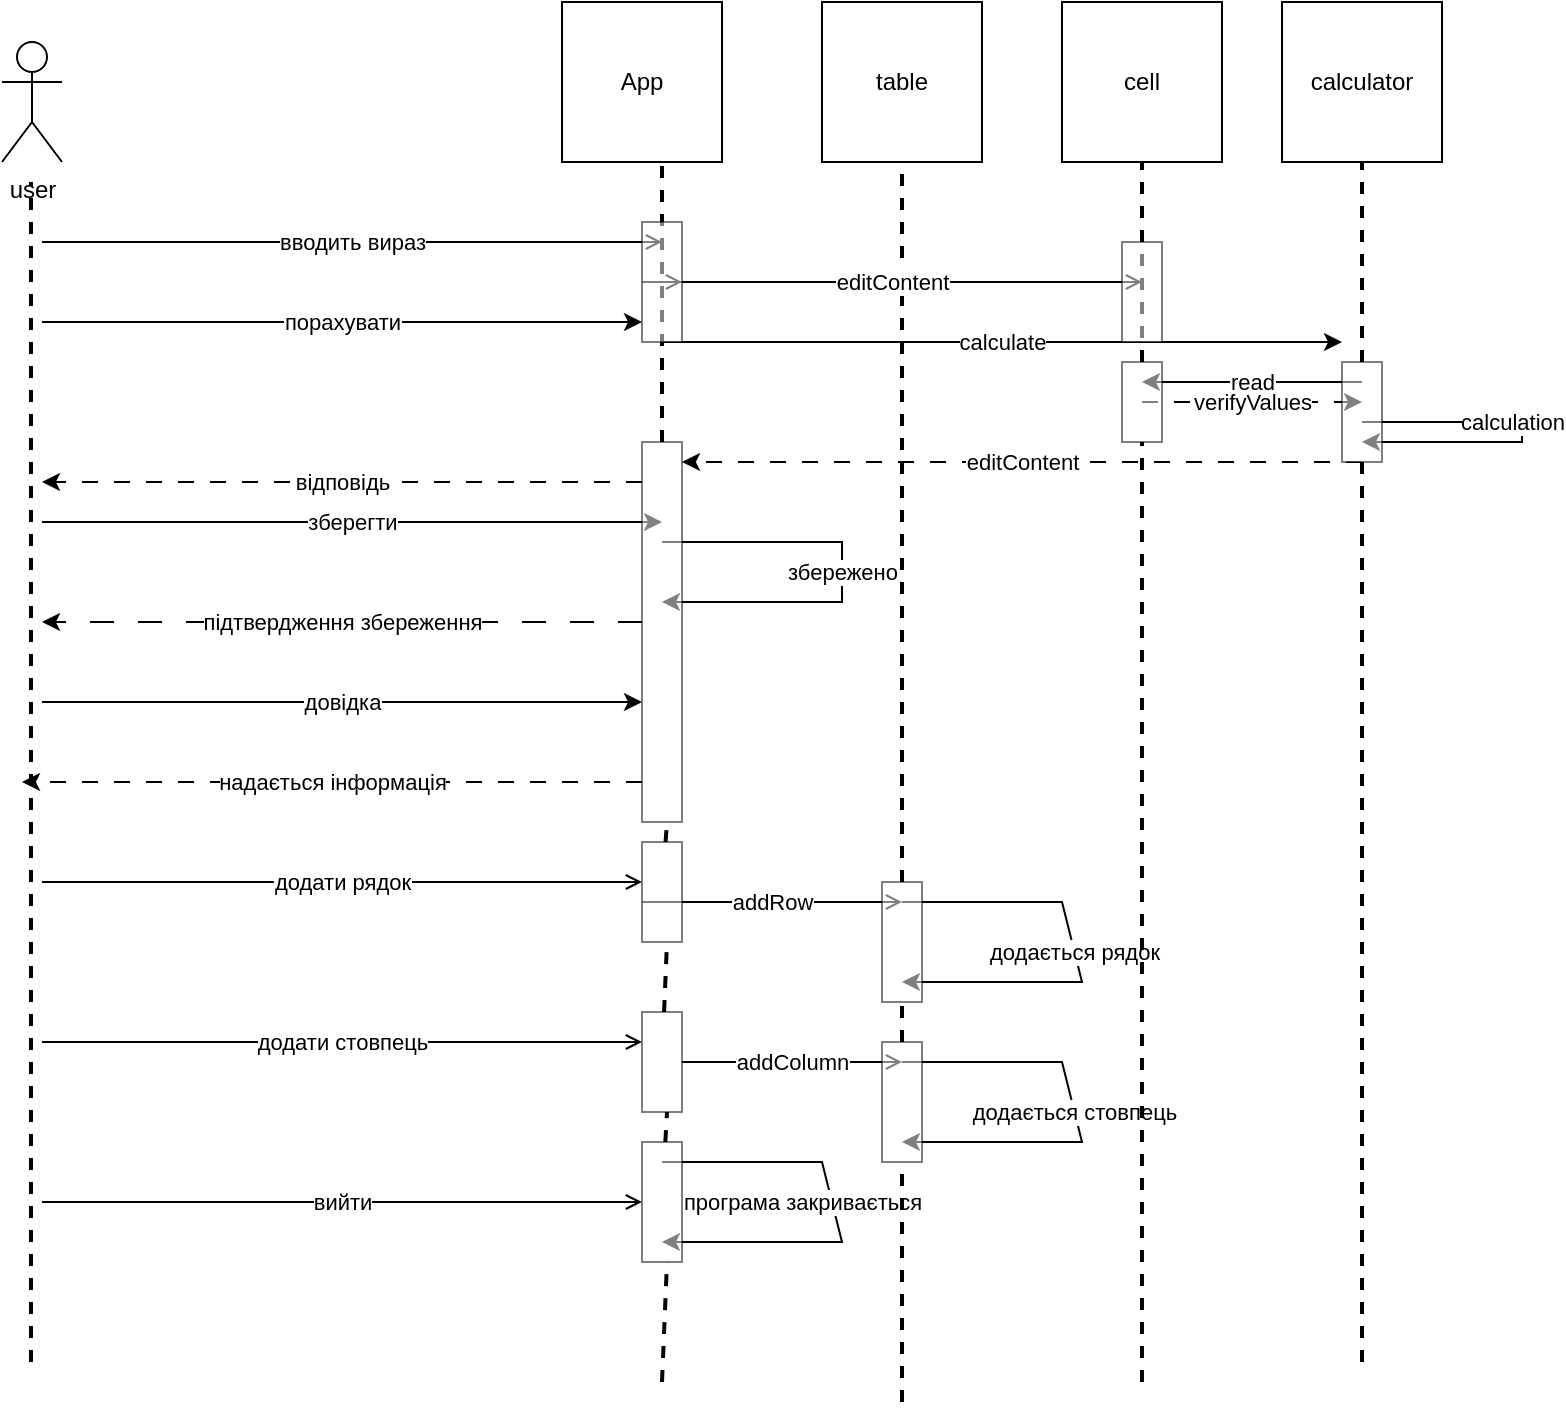 <mxfile version="22.0.6" type="github">
  <diagram name="Сторінка-1" id="DgOb8yzps_mqlI71knQb">
    <mxGraphModel dx="1258" dy="761" grid="1" gridSize="10" guides="1" tooltips="1" connect="1" arrows="1" fold="1" page="1" pageScale="1" pageWidth="827" pageHeight="1169" math="0" shadow="0">
      <root>
        <mxCell id="0" />
        <mxCell id="1" parent="0" />
        <mxCell id="tQqE4PKpCWyvDLLHspl0-1" value="user" style="shape=umlActor;verticalLabelPosition=bottom;verticalAlign=top;html=1;outlineConnect=0;" parent="1" vertex="1">
          <mxGeometry x="70" y="100" width="30" height="60" as="geometry" />
        </mxCell>
        <mxCell id="tQqE4PKpCWyvDLLHspl0-3" value="calculator" style="whiteSpace=wrap;html=1;aspect=fixed;" parent="1" vertex="1">
          <mxGeometry x="710" y="80" width="80" height="80" as="geometry" />
        </mxCell>
        <mxCell id="tQqE4PKpCWyvDLLHspl0-4" value="" style="endArrow=none;dashed=1;html=1;strokeWidth=2;rounded=0;entryX=0.625;entryY=1;entryDx=0;entryDy=0;entryPerimeter=0;" parent="1" source="4oiQz6_BYMb5blrzFG_c-23" target="4oiQz6_BYMb5blrzFG_c-1" edge="1">
          <mxGeometry width="50" height="50" relative="1" as="geometry">
            <mxPoint x="390" y="770" as="sourcePoint" />
            <mxPoint x="500" y="190" as="targetPoint" />
          </mxGeometry>
        </mxCell>
        <mxCell id="tQqE4PKpCWyvDLLHspl0-6" value="" style="endArrow=none;dashed=1;html=1;strokeWidth=2;rounded=0;entryX=0.5;entryY=1;entryDx=0;entryDy=0;" parent="1" edge="1">
          <mxGeometry width="50" height="50" relative="1" as="geometry">
            <mxPoint x="84.5" y="760" as="sourcePoint" />
            <mxPoint x="84.5" y="170" as="targetPoint" />
          </mxGeometry>
        </mxCell>
        <mxCell id="tQqE4PKpCWyvDLLHspl0-7" value="вводить вираз" style="endArrow=open;html=1;rounded=0;endFill=0;" parent="1" edge="1">
          <mxGeometry width="50" height="50" relative="1" as="geometry">
            <mxPoint x="90" y="200" as="sourcePoint" />
            <mxPoint x="400" y="200" as="targetPoint" />
          </mxGeometry>
        </mxCell>
        <mxCell id="tQqE4PKpCWyvDLLHspl0-8" value="порахувати" style="endArrow=classic;html=1;rounded=0;" parent="1" edge="1">
          <mxGeometry width="50" height="50" relative="1" as="geometry">
            <mxPoint x="90" y="240" as="sourcePoint" />
            <mxPoint x="390" y="240" as="targetPoint" />
          </mxGeometry>
        </mxCell>
        <mxCell id="tQqE4PKpCWyvDLLHspl0-9" value="відповідь" style="endArrow=classic;html=1;rounded=0;dashed=1;dashPattern=8 8;" parent="1" edge="1">
          <mxGeometry width="50" height="50" relative="1" as="geometry">
            <mxPoint x="390" y="320" as="sourcePoint" />
            <mxPoint x="90" y="320" as="targetPoint" />
          </mxGeometry>
        </mxCell>
        <mxCell id="tQqE4PKpCWyvDLLHspl0-11" value="зберегти" style="endArrow=classic;html=1;rounded=0;" parent="1" edge="1">
          <mxGeometry width="50" height="50" relative="1" as="geometry">
            <mxPoint x="90" y="340" as="sourcePoint" />
            <mxPoint x="400" y="340" as="targetPoint" />
          </mxGeometry>
        </mxCell>
        <mxCell id="tQqE4PKpCWyvDLLHspl0-12" value="програма закривається" style="endArrow=classic;html=1;rounded=0;" parent="1" edge="1">
          <mxGeometry x="-0.082" y="-15" width="50" height="50" relative="1" as="geometry">
            <mxPoint x="400" y="660" as="sourcePoint" />
            <mxPoint x="400" y="700" as="targetPoint" />
            <Array as="points">
              <mxPoint x="480" y="660" />
              <mxPoint x="490" y="700" />
            </Array>
            <mxPoint as="offset" />
          </mxGeometry>
        </mxCell>
        <mxCell id="tQqE4PKpCWyvDLLHspl0-14" value="підтвердження збереження" style="endArrow=classic;html=1;rounded=0;dashed=1;dashPattern=12 12;" parent="1" edge="1">
          <mxGeometry width="50" height="50" relative="1" as="geometry">
            <mxPoint x="390" y="390" as="sourcePoint" />
            <mxPoint x="90" y="390" as="targetPoint" />
          </mxGeometry>
        </mxCell>
        <mxCell id="tQqE4PKpCWyvDLLHspl0-15" value="довідка" style="endArrow=classic;html=1;rounded=0;endFill=1;" parent="1" edge="1">
          <mxGeometry width="50" height="50" relative="1" as="geometry">
            <mxPoint x="90" y="430" as="sourcePoint" />
            <mxPoint x="390" y="430" as="targetPoint" />
          </mxGeometry>
        </mxCell>
        <mxCell id="tQqE4PKpCWyvDLLHspl0-16" value="додати рядок" style="endArrow=open;html=1;rounded=0;endFill=0;" parent="1" edge="1">
          <mxGeometry width="50" height="50" relative="1" as="geometry">
            <mxPoint x="90" y="520" as="sourcePoint" />
            <mxPoint x="390" y="520" as="targetPoint" />
          </mxGeometry>
        </mxCell>
        <mxCell id="tQqE4PKpCWyvDLLHspl0-17" value="додати стовпець" style="endArrow=open;html=1;rounded=0;endFill=0;" parent="1" edge="1">
          <mxGeometry width="50" height="50" relative="1" as="geometry">
            <mxPoint x="90" y="600" as="sourcePoint" />
            <mxPoint x="390" y="600" as="targetPoint" />
          </mxGeometry>
        </mxCell>
        <mxCell id="tQqE4PKpCWyvDLLHspl0-18" value="вийти" style="endArrow=open;html=1;rounded=0;endFill=0;entryX=0;entryY=0.5;entryDx=0;entryDy=0;" parent="1" edge="1" target="tQqE4PKpCWyvDLLHspl0-24">
          <mxGeometry width="50" height="50" relative="1" as="geometry">
            <mxPoint x="90" y="680" as="sourcePoint" />
            <mxPoint x="330" y="680" as="targetPoint" />
          </mxGeometry>
        </mxCell>
        <mxCell id="tQqE4PKpCWyvDLLHspl0-19" value="збережено" style="endArrow=classic;html=1;rounded=0;" parent="1" edge="1">
          <mxGeometry width="50" height="50" relative="1" as="geometry">
            <mxPoint x="400" y="350" as="sourcePoint" />
            <mxPoint x="400" y="380" as="targetPoint" />
            <Array as="points">
              <mxPoint x="490" y="350" />
              <mxPoint x="490" y="380" />
            </Array>
            <mxPoint as="offset" />
          </mxGeometry>
        </mxCell>
        <mxCell id="tQqE4PKpCWyvDLLHspl0-20" value="додається стовпець" style="endArrow=classic;html=1;rounded=0;" parent="1" edge="1">
          <mxGeometry width="50" height="50" relative="1" as="geometry">
            <mxPoint x="520" y="610" as="sourcePoint" />
            <mxPoint x="520" y="650" as="targetPoint" />
            <Array as="points">
              <mxPoint x="600" y="610" />
              <mxPoint x="610" y="650" />
            </Array>
            <mxPoint as="offset" />
          </mxGeometry>
        </mxCell>
        <mxCell id="tQqE4PKpCWyvDLLHspl0-21" value="додається рядок" style="endArrow=classic;html=1;rounded=0;" parent="1" edge="1">
          <mxGeometry width="50" height="50" relative="1" as="geometry">
            <mxPoint x="520" y="530" as="sourcePoint" />
            <mxPoint x="520" y="570" as="targetPoint" />
            <Array as="points">
              <mxPoint x="600" y="530" />
              <mxPoint x="610" y="570" />
            </Array>
            <mxPoint as="offset" />
          </mxGeometry>
        </mxCell>
        <mxCell id="tQqE4PKpCWyvDLLHspl0-23" value="надається інформація" style="endArrow=classic;html=1;rounded=0;dashed=1;dashPattern=8 8;" parent="1" edge="1">
          <mxGeometry width="50" height="50" relative="1" as="geometry">
            <mxPoint x="390" y="470" as="sourcePoint" />
            <mxPoint x="80" y="470" as="targetPoint" />
          </mxGeometry>
        </mxCell>
        <mxCell id="4oiQz6_BYMb5blrzFG_c-1" value="App" style="whiteSpace=wrap;html=1;aspect=fixed;" vertex="1" parent="1">
          <mxGeometry x="350" y="80" width="80" height="80" as="geometry" />
        </mxCell>
        <mxCell id="4oiQz6_BYMb5blrzFG_c-3" value="" style="endArrow=none;dashed=1;html=1;strokeWidth=2;rounded=0;" edge="1" parent="1" source="4oiQz6_BYMb5blrzFG_c-18" target="tQqE4PKpCWyvDLLHspl0-3">
          <mxGeometry width="50" height="50" relative="1" as="geometry">
            <mxPoint x="750" y="760" as="sourcePoint" />
            <mxPoint x="669.5" y="190" as="targetPoint" />
          </mxGeometry>
        </mxCell>
        <mxCell id="4oiQz6_BYMb5blrzFG_c-4" value="table" style="whiteSpace=wrap;html=1;aspect=fixed;" vertex="1" parent="1">
          <mxGeometry x="480" y="80" width="80" height="80" as="geometry" />
        </mxCell>
        <mxCell id="4oiQz6_BYMb5blrzFG_c-5" value="" style="endArrow=none;dashed=1;html=1;strokeWidth=2;rounded=0;entryX=0.5;entryY=1;entryDx=0;entryDy=0;" edge="1" parent="1" source="4oiQz6_BYMb5blrzFG_c-34" target="4oiQz6_BYMb5blrzFG_c-4">
          <mxGeometry width="50" height="50" relative="1" as="geometry">
            <mxPoint x="520" y="780" as="sourcePoint" />
            <mxPoint x="530" y="170" as="targetPoint" />
          </mxGeometry>
        </mxCell>
        <mxCell id="4oiQz6_BYMb5blrzFG_c-6" value="cell" style="whiteSpace=wrap;html=1;aspect=fixed;" vertex="1" parent="1">
          <mxGeometry x="600" y="80" width="80" height="80" as="geometry" />
        </mxCell>
        <mxCell id="4oiQz6_BYMb5blrzFG_c-7" value="" style="endArrow=none;dashed=1;html=1;strokeWidth=2;rounded=0;" edge="1" parent="1" target="4oiQz6_BYMb5blrzFG_c-6" source="4oiQz6_BYMb5blrzFG_c-31">
          <mxGeometry width="50" height="50" relative="1" as="geometry">
            <mxPoint x="640" y="770" as="sourcePoint" />
            <mxPoint x="559.5" y="190" as="targetPoint" />
          </mxGeometry>
        </mxCell>
        <mxCell id="4oiQz6_BYMb5blrzFG_c-10" value="addColumn" style="endArrow=open;html=1;rounded=0;endFill=0;" edge="1" parent="1" source="4oiQz6_BYMb5blrzFG_c-27">
          <mxGeometry width="50" height="50" relative="1" as="geometry">
            <mxPoint x="390" y="610" as="sourcePoint" />
            <mxPoint x="520" y="610" as="targetPoint" />
          </mxGeometry>
        </mxCell>
        <mxCell id="4oiQz6_BYMb5blrzFG_c-11" value="addRow" style="endArrow=open;html=1;rounded=0;endFill=0;" edge="1" parent="1">
          <mxGeometry width="50" height="50" relative="1" as="geometry">
            <mxPoint x="390" y="530" as="sourcePoint" />
            <mxPoint x="520" y="530" as="targetPoint" />
          </mxGeometry>
        </mxCell>
        <mxCell id="4oiQz6_BYMb5blrzFG_c-12" value="editContent" style="endArrow=open;html=1;rounded=0;endFill=0;exitX=0;exitY=0.5;exitDx=0;exitDy=0;" edge="1" parent="1" source="4oiQz6_BYMb5blrzFG_c-21">
          <mxGeometry width="50" height="50" relative="1" as="geometry">
            <mxPoint x="400" y="220" as="sourcePoint" />
            <mxPoint x="640" y="220" as="targetPoint" />
          </mxGeometry>
        </mxCell>
        <mxCell id="4oiQz6_BYMb5blrzFG_c-13" value="calculate" style="endArrow=classic;html=1;rounded=0;" edge="1" parent="1">
          <mxGeometry width="50" height="50" relative="1" as="geometry">
            <mxPoint x="400" y="250" as="sourcePoint" />
            <mxPoint x="740" y="250" as="targetPoint" />
          </mxGeometry>
        </mxCell>
        <mxCell id="4oiQz6_BYMb5blrzFG_c-14" value="read" style="endArrow=classic;html=1;rounded=0;" edge="1" parent="1">
          <mxGeometry width="50" height="50" relative="1" as="geometry">
            <mxPoint x="750" y="270" as="sourcePoint" />
            <mxPoint x="640" y="270" as="targetPoint" />
          </mxGeometry>
        </mxCell>
        <mxCell id="4oiQz6_BYMb5blrzFG_c-15" value="editContent" style="endArrow=classic;html=1;rounded=0;dashed=1;dashPattern=8 8;" edge="1" parent="1">
          <mxGeometry width="50" height="50" relative="1" as="geometry">
            <mxPoint x="750" y="310" as="sourcePoint" />
            <mxPoint x="410" y="310" as="targetPoint" />
            <mxPoint as="offset" />
          </mxGeometry>
        </mxCell>
        <mxCell id="4oiQz6_BYMb5blrzFG_c-16" value="verifyValues" style="endArrow=classic;html=1;rounded=0;dashed=1;dashPattern=8 8;" edge="1" parent="1">
          <mxGeometry width="50" height="50" relative="1" as="geometry">
            <mxPoint x="640" y="280" as="sourcePoint" />
            <mxPoint x="750" y="280" as="targetPoint" />
          </mxGeometry>
        </mxCell>
        <mxCell id="4oiQz6_BYMb5blrzFG_c-17" value="calculation" style="endArrow=classic;html=1;rounded=0;" edge="1" parent="1">
          <mxGeometry x="-0.059" y="-5" width="50" height="50" relative="1" as="geometry">
            <mxPoint x="750" y="290" as="sourcePoint" />
            <mxPoint x="750" y="300" as="targetPoint" />
            <Array as="points">
              <mxPoint x="830" y="290" />
              <mxPoint x="830" y="300" />
            </Array>
            <mxPoint as="offset" />
          </mxGeometry>
        </mxCell>
        <mxCell id="4oiQz6_BYMb5blrzFG_c-19" value="" style="endArrow=none;dashed=1;html=1;strokeWidth=2;rounded=0;" edge="1" parent="1" target="4oiQz6_BYMb5blrzFG_c-18">
          <mxGeometry width="50" height="50" relative="1" as="geometry">
            <mxPoint x="750" y="760" as="sourcePoint" />
            <mxPoint x="750" y="160" as="targetPoint" />
          </mxGeometry>
        </mxCell>
        <mxCell id="4oiQz6_BYMb5blrzFG_c-18" value="" style="rounded=0;whiteSpace=wrap;html=1;opacity=50;" vertex="1" parent="1">
          <mxGeometry x="740" y="260" width="20" height="50" as="geometry" />
        </mxCell>
        <mxCell id="4oiQz6_BYMb5blrzFG_c-20" value="" style="rounded=0;whiteSpace=wrap;html=1;opacity=50;" vertex="1" parent="1">
          <mxGeometry x="630" y="200" width="20" height="50" as="geometry" />
        </mxCell>
        <mxCell id="4oiQz6_BYMb5blrzFG_c-22" value="" style="endArrow=open;html=1;rounded=0;endFill=0;" edge="1" parent="1" target="4oiQz6_BYMb5blrzFG_c-21">
          <mxGeometry width="50" height="50" relative="1" as="geometry">
            <mxPoint x="400" y="220" as="sourcePoint" />
            <mxPoint x="640" y="220" as="targetPoint" />
          </mxGeometry>
        </mxCell>
        <mxCell id="4oiQz6_BYMb5blrzFG_c-21" value="" style="rounded=0;whiteSpace=wrap;html=1;opacity=50;" vertex="1" parent="1">
          <mxGeometry x="390" y="190" width="20" height="60" as="geometry" />
        </mxCell>
        <mxCell id="4oiQz6_BYMb5blrzFG_c-24" value="" style="endArrow=none;dashed=1;html=1;strokeWidth=2;rounded=0;entryX=0.625;entryY=1;entryDx=0;entryDy=0;entryPerimeter=0;" edge="1" parent="1" source="4oiQz6_BYMb5blrzFG_c-25" target="4oiQz6_BYMb5blrzFG_c-23">
          <mxGeometry width="50" height="50" relative="1" as="geometry">
            <mxPoint x="390" y="770" as="sourcePoint" />
            <mxPoint x="400" y="160" as="targetPoint" />
          </mxGeometry>
        </mxCell>
        <mxCell id="4oiQz6_BYMb5blrzFG_c-23" value="" style="rounded=0;whiteSpace=wrap;html=1;opacity=50;" vertex="1" parent="1">
          <mxGeometry x="390" y="300" width="20" height="190" as="geometry" />
        </mxCell>
        <mxCell id="4oiQz6_BYMb5blrzFG_c-26" value="" style="endArrow=none;dashed=1;html=1;strokeWidth=2;rounded=0;entryX=0.625;entryY=1;entryDx=0;entryDy=0;entryPerimeter=0;" edge="1" parent="1" source="4oiQz6_BYMb5blrzFG_c-27" target="4oiQz6_BYMb5blrzFG_c-25">
          <mxGeometry width="50" height="50" relative="1" as="geometry">
            <mxPoint x="390" y="770" as="sourcePoint" />
            <mxPoint x="403" y="490" as="targetPoint" />
          </mxGeometry>
        </mxCell>
        <mxCell id="4oiQz6_BYMb5blrzFG_c-25" value="" style="rounded=0;whiteSpace=wrap;html=1;opacity=50;" vertex="1" parent="1">
          <mxGeometry x="390" y="500" width="20" height="50" as="geometry" />
        </mxCell>
        <mxCell id="4oiQz6_BYMb5blrzFG_c-28" value="" style="endArrow=open;html=1;rounded=0;endFill=0;" edge="1" parent="1" target="4oiQz6_BYMb5blrzFG_c-27">
          <mxGeometry width="50" height="50" relative="1" as="geometry">
            <mxPoint x="390" y="610" as="sourcePoint" />
            <mxPoint x="520" y="610" as="targetPoint" />
          </mxGeometry>
        </mxCell>
        <mxCell id="4oiQz6_BYMb5blrzFG_c-29" value="" style="endArrow=none;dashed=1;html=1;strokeWidth=2;rounded=0;entryX=0.625;entryY=1;entryDx=0;entryDy=0;entryPerimeter=0;" edge="1" parent="1" source="tQqE4PKpCWyvDLLHspl0-24" target="4oiQz6_BYMb5blrzFG_c-27">
          <mxGeometry width="50" height="50" relative="1" as="geometry">
            <mxPoint x="400" y="770" as="sourcePoint" />
            <mxPoint x="403" y="550" as="targetPoint" />
          </mxGeometry>
        </mxCell>
        <mxCell id="4oiQz6_BYMb5blrzFG_c-27" value="" style="rounded=0;whiteSpace=wrap;html=1;opacity=50;" vertex="1" parent="1">
          <mxGeometry x="390" y="585" width="20" height="50" as="geometry" />
        </mxCell>
        <mxCell id="4oiQz6_BYMb5blrzFG_c-30" value="" style="endArrow=none;dashed=1;html=1;strokeWidth=2;rounded=0;entryX=0.625;entryY=1;entryDx=0;entryDy=0;entryPerimeter=0;" edge="1" parent="1" target="tQqE4PKpCWyvDLLHspl0-24">
          <mxGeometry width="50" height="50" relative="1" as="geometry">
            <mxPoint x="400" y="770" as="sourcePoint" />
            <mxPoint x="403" y="635" as="targetPoint" />
          </mxGeometry>
        </mxCell>
        <mxCell id="tQqE4PKpCWyvDLLHspl0-24" value="" style="rounded=0;whiteSpace=wrap;html=1;opacity=50;" parent="1" vertex="1">
          <mxGeometry x="390" y="650" width="20" height="60" as="geometry" />
        </mxCell>
        <mxCell id="4oiQz6_BYMb5blrzFG_c-33" value="" style="endArrow=none;dashed=1;html=1;strokeWidth=2;rounded=0;" edge="1" parent="1" target="4oiQz6_BYMb5blrzFG_c-31">
          <mxGeometry width="50" height="50" relative="1" as="geometry">
            <mxPoint x="640" y="770" as="sourcePoint" />
            <mxPoint x="640" y="160" as="targetPoint" />
          </mxGeometry>
        </mxCell>
        <mxCell id="4oiQz6_BYMb5blrzFG_c-31" value="" style="rounded=0;whiteSpace=wrap;html=1;opacity=50;" vertex="1" parent="1">
          <mxGeometry x="630" y="260" width="20" height="40" as="geometry" />
        </mxCell>
        <mxCell id="4oiQz6_BYMb5blrzFG_c-35" value="" style="endArrow=none;dashed=1;html=1;strokeWidth=2;rounded=0;entryX=0.5;entryY=1;entryDx=0;entryDy=0;" edge="1" parent="1" source="4oiQz6_BYMb5blrzFG_c-36" target="4oiQz6_BYMb5blrzFG_c-34">
          <mxGeometry width="50" height="50" relative="1" as="geometry">
            <mxPoint x="520" y="780" as="sourcePoint" />
            <mxPoint x="520" y="160" as="targetPoint" />
          </mxGeometry>
        </mxCell>
        <mxCell id="4oiQz6_BYMb5blrzFG_c-34" value="" style="rounded=0;whiteSpace=wrap;html=1;opacity=50;" vertex="1" parent="1">
          <mxGeometry x="510" y="520" width="20" height="60" as="geometry" />
        </mxCell>
        <mxCell id="4oiQz6_BYMb5blrzFG_c-37" value="" style="endArrow=none;dashed=1;html=1;strokeWidth=2;rounded=0;entryX=0.5;entryY=1;entryDx=0;entryDy=0;" edge="1" parent="1" target="4oiQz6_BYMb5blrzFG_c-36">
          <mxGeometry width="50" height="50" relative="1" as="geometry">
            <mxPoint x="520" y="780" as="sourcePoint" />
            <mxPoint x="520" y="580" as="targetPoint" />
          </mxGeometry>
        </mxCell>
        <mxCell id="4oiQz6_BYMb5blrzFG_c-36" value="" style="rounded=0;whiteSpace=wrap;html=1;opacity=50;" vertex="1" parent="1">
          <mxGeometry x="510" y="600" width="20" height="60" as="geometry" />
        </mxCell>
      </root>
    </mxGraphModel>
  </diagram>
</mxfile>
